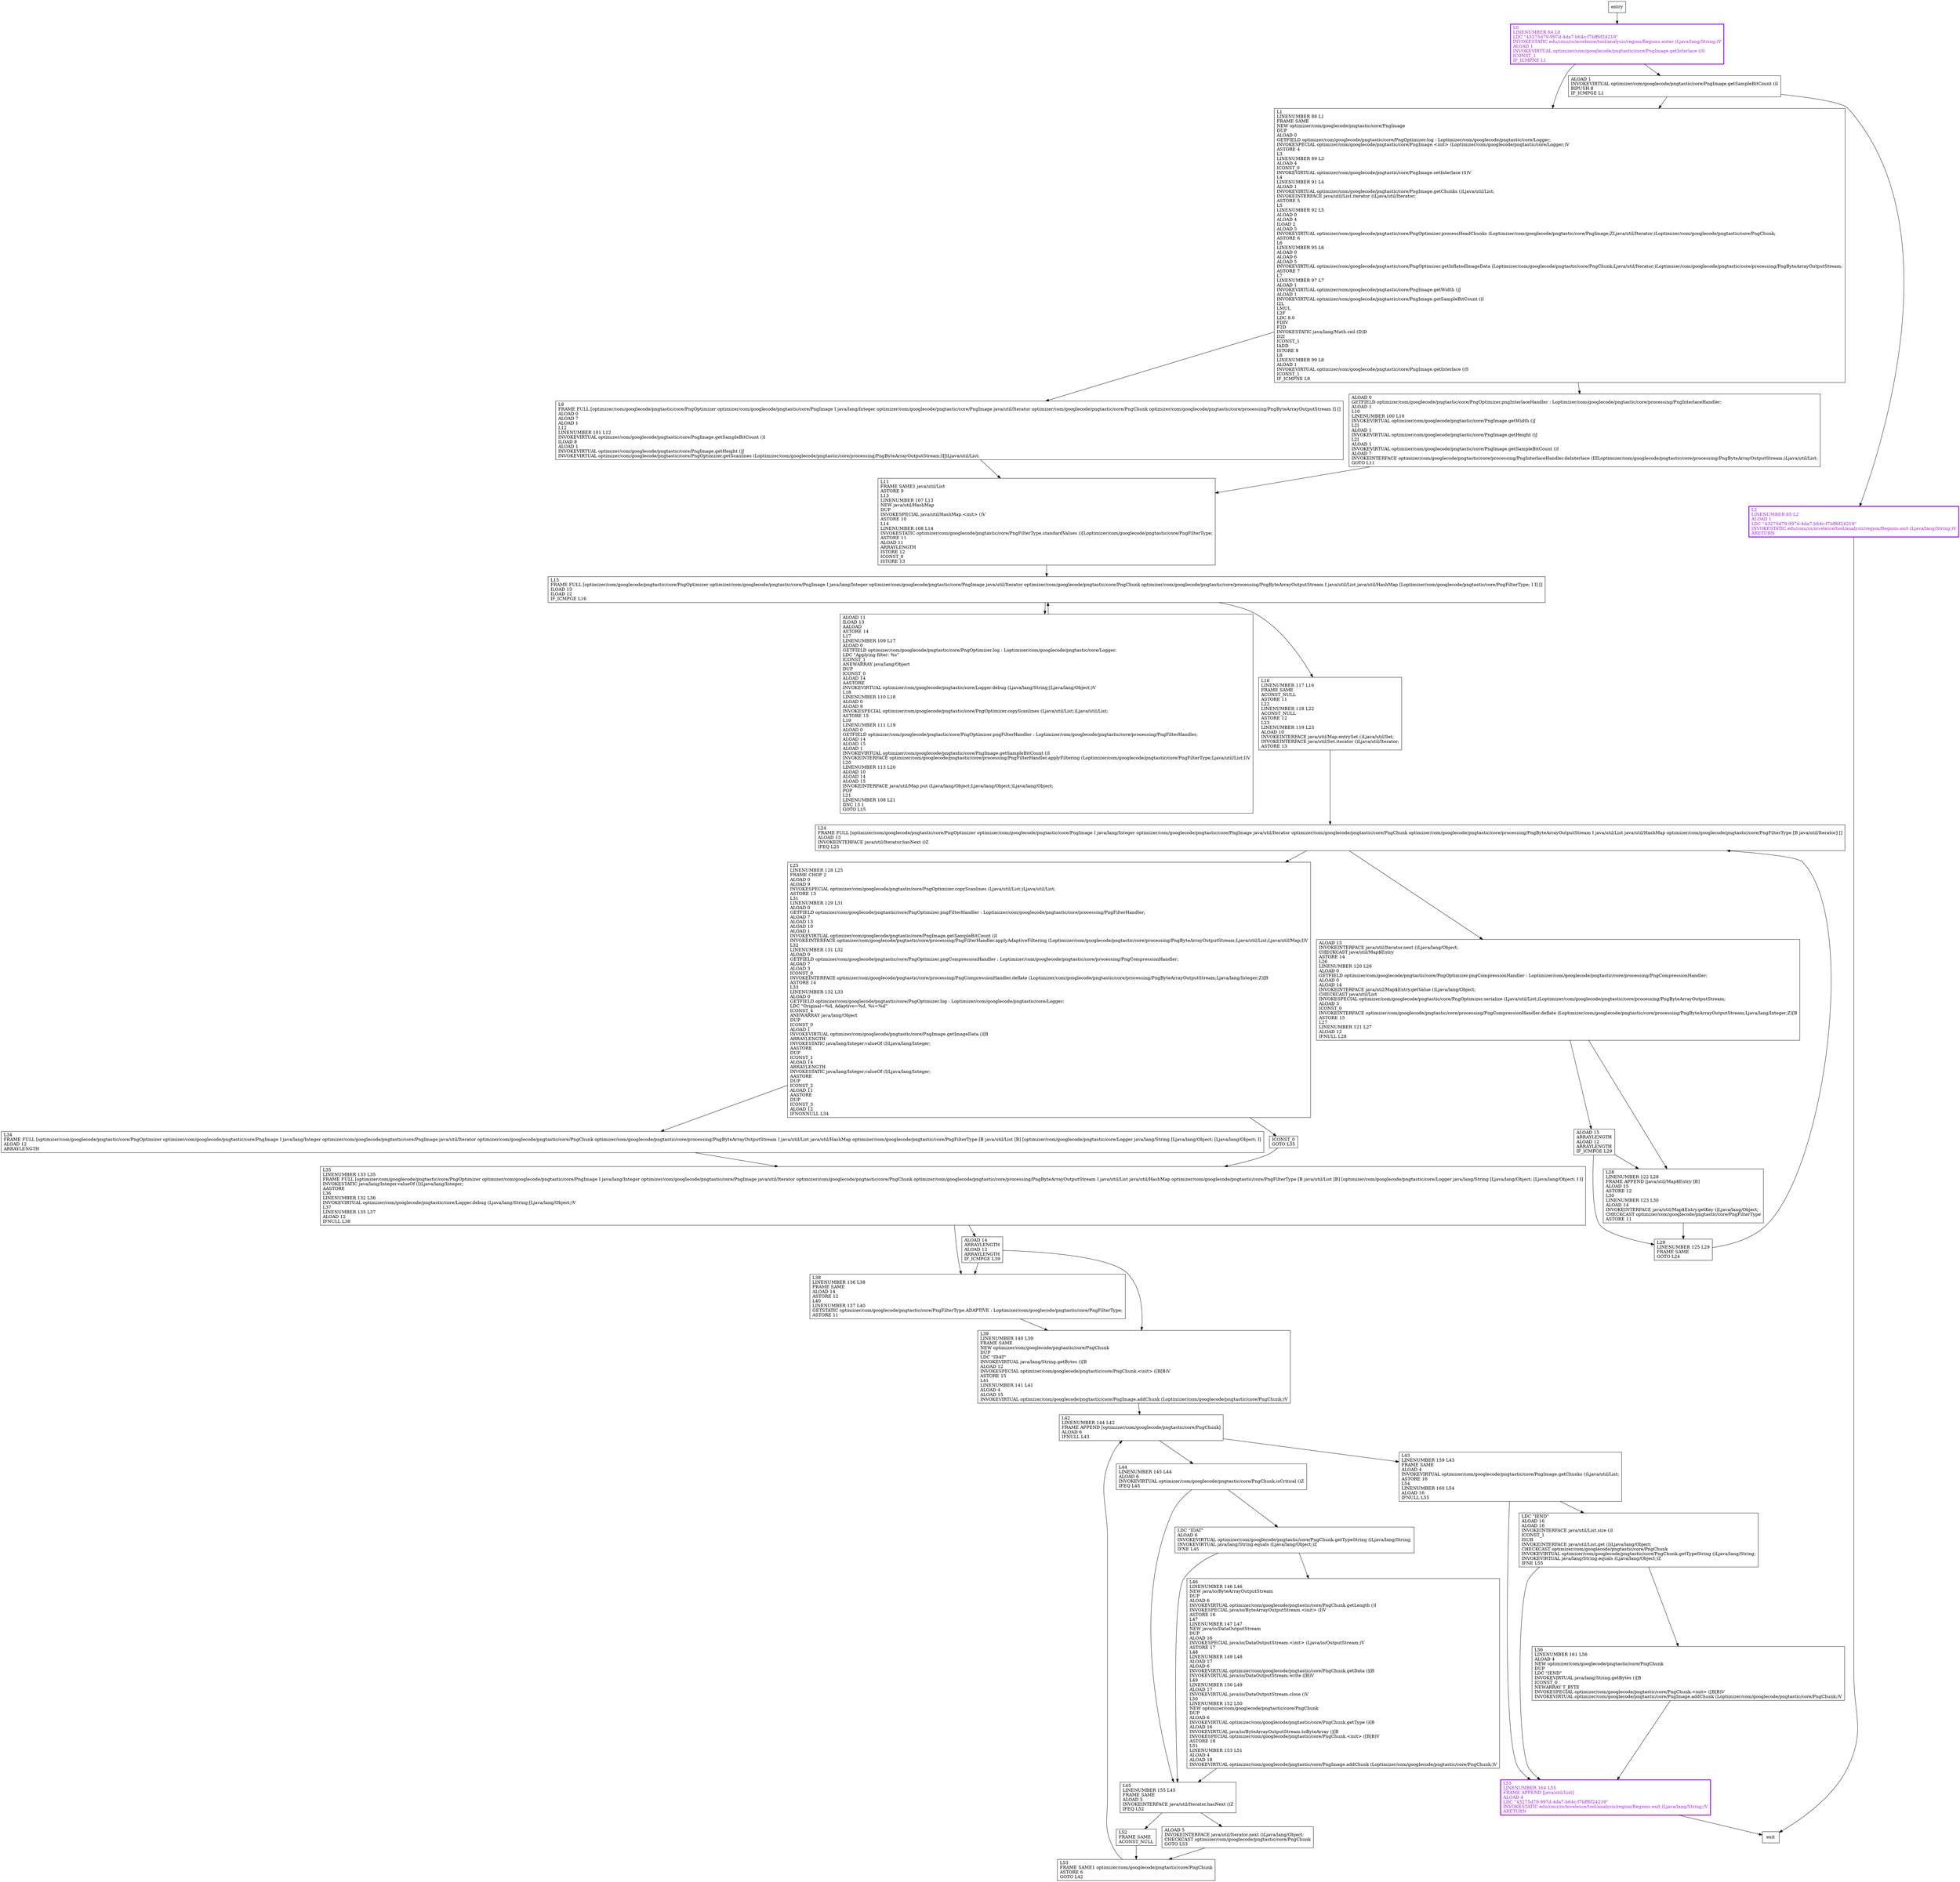 digraph optimize {
node [shape=record];
992494040 [label="L38\lLINENUMBER 136 L38\lFRAME SAME\lALOAD 14\lASTORE 12\lL40\lLINENUMBER 137 L40\lGETSTATIC optimizer/com/googlecode/pngtastic/core/PngFilterType.ADAPTIVE : Loptimizer/com/googlecode/pngtastic/core/PngFilterType;\lASTORE 11\l"];
1377429522 [label="L45\lLINENUMBER 155 L45\lFRAME SAME\lALOAD 5\lINVOKEINTERFACE java/util/Iterator.hasNext ()Z\lIFEQ L52\l"];
2086022988 [label="L53\lFRAME SAME1 optimizer/com/googlecode/pngtastic/core/PngChunk\lASTORE 6\lGOTO L42\l"];
419037499 [label="ALOAD 1\lINVOKEVIRTUAL optimizer/com/googlecode/pngtastic/core/PngImage.getSampleBitCount ()I\lBIPUSH 8\lIF_ICMPGE L1\l"];
694913435 [label="L52\lFRAME SAME\lACONST_NULL\l"];
209776406 [label="L24\lFRAME FULL [optimizer/com/googlecode/pngtastic/core/PngOptimizer optimizer/com/googlecode/pngtastic/core/PngImage I java/lang/Integer optimizer/com/googlecode/pngtastic/core/PngImage java/util/Iterator optimizer/com/googlecode/pngtastic/core/PngChunk optimizer/com/googlecode/pngtastic/core/processing/PngByteArrayOutputStream I java/util/List java/util/HashMap optimizer/com/googlecode/pngtastic/core/PngFilterType [B java/util/Iterator] []\lALOAD 13\lINVOKEINTERFACE java/util/Iterator.hasNext ()Z\lIFEQ L25\l"];
946743250 [label="L55\lLINENUMBER 164 L55\lFRAME APPEND [java/util/List]\lALOAD 4\lLDC \"43275d79-997d-4da7-b64c-f7bff6f24219\"\lINVOKESTATIC edu/cmu/cs/mvelezce/tool/analysis/region/Regions.exit (Ljava/lang/String;)V\lARETURN\l"];
989428677 [label="ALOAD 15\lARRAYLENGTH\lALOAD 12\lARRAYLENGTH\lIF_ICMPGE L29\l"];
138077395 [label="L34\lFRAME FULL [optimizer/com/googlecode/pngtastic/core/PngOptimizer optimizer/com/googlecode/pngtastic/core/PngImage I java/lang/Integer optimizer/com/googlecode/pngtastic/core/PngImage java/util/Iterator optimizer/com/googlecode/pngtastic/core/PngChunk optimizer/com/googlecode/pngtastic/core/processing/PngByteArrayOutputStream I java/util/List java/util/HashMap optimizer/com/googlecode/pngtastic/core/PngFilterType [B java/util/List [B] [optimizer/com/googlecode/pngtastic/core/Logger java/lang/String [Ljava/lang/Object; [Ljava/lang/Object; I]\lALOAD 12\lARRAYLENGTH\l"];
811327642 [label="L35\lLINENUMBER 133 L35\lFRAME FULL [optimizer/com/googlecode/pngtastic/core/PngOptimizer optimizer/com/googlecode/pngtastic/core/PngImage I java/lang/Integer optimizer/com/googlecode/pngtastic/core/PngImage java/util/Iterator optimizer/com/googlecode/pngtastic/core/PngChunk optimizer/com/googlecode/pngtastic/core/processing/PngByteArrayOutputStream I java/util/List java/util/HashMap optimizer/com/googlecode/pngtastic/core/PngFilterType [B java/util/List [B] [optimizer/com/googlecode/pngtastic/core/Logger java/lang/String [Ljava/lang/Object; [Ljava/lang/Object; I I]\lINVOKESTATIC java/lang/Integer.valueOf (I)Ljava/lang/Integer;\lAASTORE\lL36\lLINENUMBER 132 L36\lINVOKEVIRTUAL optimizer/com/googlecode/pngtastic/core/Logger.debug (Ljava/lang/String;[Ljava/lang/Object;)V\lL37\lLINENUMBER 135 L37\lALOAD 12\lIFNULL L38\l"];
2129138389 [label="L25\lLINENUMBER 128 L25\lFRAME CHOP 2\lALOAD 0\lALOAD 9\lINVOKESPECIAL optimizer/com/googlecode/pngtastic/core/PngOptimizer.copyScanlines (Ljava/util/List;)Ljava/util/List;\lASTORE 13\lL31\lLINENUMBER 129 L31\lALOAD 0\lGETFIELD optimizer/com/googlecode/pngtastic/core/PngOptimizer.pngFilterHandler : Loptimizer/com/googlecode/pngtastic/core/processing/PngFilterHandler;\lALOAD 7\lALOAD 13\lALOAD 10\lALOAD 1\lINVOKEVIRTUAL optimizer/com/googlecode/pngtastic/core/PngImage.getSampleBitCount ()I\lINVOKEINTERFACE optimizer/com/googlecode/pngtastic/core/processing/PngFilterHandler.applyAdaptiveFiltering (Loptimizer/com/googlecode/pngtastic/core/processing/PngByteArrayOutputStream;Ljava/util/List;Ljava/util/Map;I)V\lL32\lLINENUMBER 131 L32\lALOAD 0\lGETFIELD optimizer/com/googlecode/pngtastic/core/PngOptimizer.pngCompressionHandler : Loptimizer/com/googlecode/pngtastic/core/processing/PngCompressionHandler;\lALOAD 7\lALOAD 3\lICONST_0\lINVOKEINTERFACE optimizer/com/googlecode/pngtastic/core/processing/PngCompressionHandler.deflate (Loptimizer/com/googlecode/pngtastic/core/processing/PngByteArrayOutputStream;Ljava/lang/Integer;Z)[B\lASTORE 14\lL33\lLINENUMBER 132 L33\lALOAD 0\lGETFIELD optimizer/com/googlecode/pngtastic/core/PngOptimizer.log : Loptimizer/com/googlecode/pngtastic/core/Logger;\lLDC \"Original=%d, Adaptive=%d, %s=%d\"\lICONST_4\lANEWARRAY java/lang/Object\lDUP\lICONST_0\lALOAD 1\lINVOKEVIRTUAL optimizer/com/googlecode/pngtastic/core/PngImage.getImageData ()[B\lARRAYLENGTH\lINVOKESTATIC java/lang/Integer.valueOf (I)Ljava/lang/Integer;\lAASTORE\lDUP\lICONST_1\lALOAD 14\lARRAYLENGTH\lINVOKESTATIC java/lang/Integer.valueOf (I)Ljava/lang/Integer;\lAASTORE\lDUP\lICONST_2\lALOAD 11\lAASTORE\lDUP\lICONST_3\lALOAD 12\lIFNONNULL L34\l"];
1304189103 [label="L42\lLINENUMBER 144 L42\lFRAME APPEND [optimizer/com/googlecode/pngtastic/core/PngChunk]\lALOAD 6\lIFNULL L43\l"];
587560594 [label="ALOAD 13\lINVOKEINTERFACE java/util/Iterator.next ()Ljava/lang/Object;\lCHECKCAST java/util/Map$Entry\lASTORE 14\lL26\lLINENUMBER 120 L26\lALOAD 0\lGETFIELD optimizer/com/googlecode/pngtastic/core/PngOptimizer.pngCompressionHandler : Loptimizer/com/googlecode/pngtastic/core/processing/PngCompressionHandler;\lALOAD 0\lALOAD 14\lINVOKEINTERFACE java/util/Map$Entry.getValue ()Ljava/lang/Object;\lCHECKCAST java/util/List\lINVOKESPECIAL optimizer/com/googlecode/pngtastic/core/PngOptimizer.serialize (Ljava/util/List;)Loptimizer/com/googlecode/pngtastic/core/processing/PngByteArrayOutputStream;\lALOAD 3\lICONST_0\lINVOKEINTERFACE optimizer/com/googlecode/pngtastic/core/processing/PngCompressionHandler.deflate (Loptimizer/com/googlecode/pngtastic/core/processing/PngByteArrayOutputStream;Ljava/lang/Integer;Z)[B\lASTORE 15\lL27\lLINENUMBER 121 L27\lALOAD 12\lIFNULL L28\l"];
2031148364 [label="L39\lLINENUMBER 140 L39\lFRAME SAME\lNEW optimizer/com/googlecode/pngtastic/core/PngChunk\lDUP\lLDC \"IDAT\"\lINVOKEVIRTUAL java/lang/String.getBytes ()[B\lALOAD 12\lINVOKESPECIAL optimizer/com/googlecode/pngtastic/core/PngChunk.\<init\> ([B[B)V\lASTORE 15\lL41\lLINENUMBER 141 L41\lALOAD 4\lALOAD 15\lINVOKEVIRTUAL optimizer/com/googlecode/pngtastic/core/PngImage.addChunk (Loptimizer/com/googlecode/pngtastic/core/PngChunk;)V\l"];
799953857 [label="L16\lLINENUMBER 117 L16\lFRAME SAME\lACONST_NULL\lASTORE 11\lL22\lLINENUMBER 118 L22\lACONST_NULL\lASTORE 12\lL23\lLINENUMBER 119 L23\lALOAD 10\lINVOKEINTERFACE java/util/Map.entrySet ()Ljava/util/Set;\lINVOKEINTERFACE java/util/Set.iterator ()Ljava/util/Iterator;\lASTORE 13\l"];
875544028 [label="ALOAD 5\lINVOKEINTERFACE java/util/Iterator.next ()Ljava/lang/Object;\lCHECKCAST optimizer/com/googlecode/pngtastic/core/PngChunk\lGOTO L53\l"];
635216083 [label="L9\lFRAME FULL [optimizer/com/googlecode/pngtastic/core/PngOptimizer optimizer/com/googlecode/pngtastic/core/PngImage I java/lang/Integer optimizer/com/googlecode/pngtastic/core/PngImage java/util/Iterator optimizer/com/googlecode/pngtastic/core/PngChunk optimizer/com/googlecode/pngtastic/core/processing/PngByteArrayOutputStream I] []\lALOAD 0\lALOAD 7\lALOAD 1\lL12\lLINENUMBER 101 L12\lINVOKEVIRTUAL optimizer/com/googlecode/pngtastic/core/PngImage.getSampleBitCount ()I\lILOAD 8\lALOAD 1\lINVOKEVIRTUAL optimizer/com/googlecode/pngtastic/core/PngImage.getHeight ()J\lINVOKEVIRTUAL optimizer/com/googlecode/pngtastic/core/PngOptimizer.getScanlines (Loptimizer/com/googlecode/pngtastic/core/processing/PngByteArrayOutputStream;IIJ)Ljava/util/List;\l"];
1776434449 [label="L11\lFRAME SAME1 java/util/List\lASTORE 9\lL13\lLINENUMBER 107 L13\lNEW java/util/HashMap\lDUP\lINVOKESPECIAL java/util/HashMap.\<init\> ()V\lASTORE 10\lL14\lLINENUMBER 108 L14\lINVOKESTATIC optimizer/com/googlecode/pngtastic/core/PngFilterType.standardValues ()[Loptimizer/com/googlecode/pngtastic/core/PngFilterType;\lASTORE 11\lALOAD 11\lARRAYLENGTH\lISTORE 12\lICONST_0\lISTORE 13\l"];
1902554206 [label="LDC \"IEND\"\lALOAD 16\lALOAD 16\lINVOKEINTERFACE java/util/List.size ()I\lICONST_1\lISUB\lINVOKEINTERFACE java/util/List.get (I)Ljava/lang/Object;\lCHECKCAST optimizer/com/googlecode/pngtastic/core/PngChunk\lINVOKEVIRTUAL optimizer/com/googlecode/pngtastic/core/PngChunk.getTypeString ()Ljava/lang/String;\lINVOKEVIRTUAL java/lang/String.equals (Ljava/lang/Object;)Z\lIFNE L55\l"];
1870596169 [label="L44\lLINENUMBER 145 L44\lALOAD 6\lINVOKEVIRTUAL optimizer/com/googlecode/pngtastic/core/PngChunk.isCritical ()Z\lIFEQ L45\l"];
1693136402 [label="ALOAD 14\lARRAYLENGTH\lALOAD 12\lARRAYLENGTH\lIF_ICMPGE L39\l"];
204539414 [label="L1\lLINENUMBER 88 L1\lFRAME SAME\lNEW optimizer/com/googlecode/pngtastic/core/PngImage\lDUP\lALOAD 0\lGETFIELD optimizer/com/googlecode/pngtastic/core/PngOptimizer.log : Loptimizer/com/googlecode/pngtastic/core/Logger;\lINVOKESPECIAL optimizer/com/googlecode/pngtastic/core/PngImage.\<init\> (Loptimizer/com/googlecode/pngtastic/core/Logger;)V\lASTORE 4\lL3\lLINENUMBER 89 L3\lALOAD 4\lICONST_0\lINVOKEVIRTUAL optimizer/com/googlecode/pngtastic/core/PngImage.setInterlace (S)V\lL4\lLINENUMBER 91 L4\lALOAD 1\lINVOKEVIRTUAL optimizer/com/googlecode/pngtastic/core/PngImage.getChunks ()Ljava/util/List;\lINVOKEINTERFACE java/util/List.iterator ()Ljava/util/Iterator;\lASTORE 5\lL5\lLINENUMBER 92 L5\lALOAD 0\lALOAD 4\lILOAD 2\lALOAD 5\lINVOKEVIRTUAL optimizer/com/googlecode/pngtastic/core/PngOptimizer.processHeadChunks (Loptimizer/com/googlecode/pngtastic/core/PngImage;ZLjava/util/Iterator;)Loptimizer/com/googlecode/pngtastic/core/PngChunk;\lASTORE 6\lL6\lLINENUMBER 95 L6\lALOAD 0\lALOAD 6\lALOAD 5\lINVOKEVIRTUAL optimizer/com/googlecode/pngtastic/core/PngOptimizer.getInflatedImageData (Loptimizer/com/googlecode/pngtastic/core/PngChunk;Ljava/util/Iterator;)Loptimizer/com/googlecode/pngtastic/core/processing/PngByteArrayOutputStream;\lASTORE 7\lL7\lLINENUMBER 97 L7\lALOAD 1\lINVOKEVIRTUAL optimizer/com/googlecode/pngtastic/core/PngImage.getWidth ()J\lALOAD 1\lINVOKEVIRTUAL optimizer/com/googlecode/pngtastic/core/PngImage.getSampleBitCount ()I\lI2L\lLMUL\lL2F\lLDC 8.0\lFDIV\lF2D\lINVOKESTATIC java/lang/Math.ceil (D)D\lD2I\lICONST_1\lIADD\lISTORE 8\lL8\lLINENUMBER 99 L8\lALOAD 1\lINVOKEVIRTUAL optimizer/com/googlecode/pngtastic/core/PngImage.getInterlace ()S\lICONST_1\lIF_ICMPNE L9\l"];
79280373 [label="L29\lLINENUMBER 125 L29\lFRAME SAME\lGOTO L24\l"];
1044505434 [label="L46\lLINENUMBER 146 L46\lNEW java/io/ByteArrayOutputStream\lDUP\lALOAD 6\lINVOKEVIRTUAL optimizer/com/googlecode/pngtastic/core/PngChunk.getLength ()I\lINVOKESPECIAL java/io/ByteArrayOutputStream.\<init\> (I)V\lASTORE 16\lL47\lLINENUMBER 147 L47\lNEW java/io/DataOutputStream\lDUP\lALOAD 16\lINVOKESPECIAL java/io/DataOutputStream.\<init\> (Ljava/io/OutputStream;)V\lASTORE 17\lL48\lLINENUMBER 149 L48\lALOAD 17\lALOAD 6\lINVOKEVIRTUAL optimizer/com/googlecode/pngtastic/core/PngChunk.getData ()[B\lINVOKEVIRTUAL java/io/DataOutputStream.write ([B)V\lL49\lLINENUMBER 150 L49\lALOAD 17\lINVOKEVIRTUAL java/io/DataOutputStream.close ()V\lL50\lLINENUMBER 152 L50\lNEW optimizer/com/googlecode/pngtastic/core/PngChunk\lDUP\lALOAD 6\lINVOKEVIRTUAL optimizer/com/googlecode/pngtastic/core/PngChunk.getType ()[B\lALOAD 16\lINVOKEVIRTUAL java/io/ByteArrayOutputStream.toByteArray ()[B\lINVOKESPECIAL optimizer/com/googlecode/pngtastic/core/PngChunk.\<init\> ([B[B)V\lASTORE 18\lL51\lLINENUMBER 153 L51\lALOAD 4\lALOAD 18\lINVOKEVIRTUAL optimizer/com/googlecode/pngtastic/core/PngImage.addChunk (Loptimizer/com/googlecode/pngtastic/core/PngChunk;)V\l"];
1767746673 [label="L28\lLINENUMBER 122 L28\lFRAME APPEND [java/util/Map$Entry [B]\lALOAD 15\lASTORE 12\lL30\lLINENUMBER 123 L30\lALOAD 14\lINVOKEINTERFACE java/util/Map$Entry.getKey ()Ljava/lang/Object;\lCHECKCAST optimizer/com/googlecode/pngtastic/core/PngFilterType\lASTORE 11\l"];
379628996 [label="L43\lLINENUMBER 159 L43\lFRAME SAME\lALOAD 4\lINVOKEVIRTUAL optimizer/com/googlecode/pngtastic/core/PngImage.getChunks ()Ljava/util/List;\lASTORE 16\lL54\lLINENUMBER 160 L54\lALOAD 16\lIFNULL L55\l"];
1007141233 [label="L56\lLINENUMBER 161 L56\lALOAD 4\lNEW optimizer/com/googlecode/pngtastic/core/PngChunk\lDUP\lLDC \"IEND\"\lINVOKEVIRTUAL java/lang/String.getBytes ()[B\lICONST_0\lNEWARRAY T_BYTE\lINVOKESPECIAL optimizer/com/googlecode/pngtastic/core/PngChunk.\<init\> ([B[B)V\lINVOKEVIRTUAL optimizer/com/googlecode/pngtastic/core/PngImage.addChunk (Loptimizer/com/googlecode/pngtastic/core/PngChunk;)V\l"];
567874504 [label="ALOAD 0\lGETFIELD optimizer/com/googlecode/pngtastic/core/PngOptimizer.pngInterlaceHandler : Loptimizer/com/googlecode/pngtastic/core/processing/PngInterlaceHandler;\lALOAD 1\lL10\lLINENUMBER 100 L10\lINVOKEVIRTUAL optimizer/com/googlecode/pngtastic/core/PngImage.getWidth ()J\lL2I\lALOAD 1\lINVOKEVIRTUAL optimizer/com/googlecode/pngtastic/core/PngImage.getHeight ()J\lL2I\lALOAD 1\lINVOKEVIRTUAL optimizer/com/googlecode/pngtastic/core/PngImage.getSampleBitCount ()I\lALOAD 7\lINVOKEINTERFACE optimizer/com/googlecode/pngtastic/core/processing/PngInterlaceHandler.deInterlace (IIILoptimizer/com/googlecode/pngtastic/core/processing/PngByteArrayOutputStream;)Ljava/util/List;\lGOTO L11\l"];
655245350 [label="L0\lLINENUMBER 84 L0\lLDC \"43275d79-997d-4da7-b64c-f7bff6f24219\"\lINVOKESTATIC edu/cmu/cs/mvelezce/tool/analysis/region/Regions.enter (Ljava/lang/String;)V\lALOAD 1\lINVOKEVIRTUAL optimizer/com/googlecode/pngtastic/core/PngImage.getInterlace ()S\lICONST_1\lIF_ICMPNE L1\l"];
1887883669 [label="L2\lLINENUMBER 85 L2\lALOAD 1\lLDC \"43275d79-997d-4da7-b64c-f7bff6f24219\"\lINVOKESTATIC edu/cmu/cs/mvelezce/tool/analysis/region/Regions.exit (Ljava/lang/String;)V\lARETURN\l"];
1874109663 [label="ALOAD 11\lILOAD 13\lAALOAD\lASTORE 14\lL17\lLINENUMBER 109 L17\lALOAD 0\lGETFIELD optimizer/com/googlecode/pngtastic/core/PngOptimizer.log : Loptimizer/com/googlecode/pngtastic/core/Logger;\lLDC \"Applying filter: %s\"\lICONST_1\lANEWARRAY java/lang/Object\lDUP\lICONST_0\lALOAD 14\lAASTORE\lINVOKEVIRTUAL optimizer/com/googlecode/pngtastic/core/Logger.debug (Ljava/lang/String;[Ljava/lang/Object;)V\lL18\lLINENUMBER 110 L18\lALOAD 0\lALOAD 9\lINVOKESPECIAL optimizer/com/googlecode/pngtastic/core/PngOptimizer.copyScanlines (Ljava/util/List;)Ljava/util/List;\lASTORE 15\lL19\lLINENUMBER 111 L19\lALOAD 0\lGETFIELD optimizer/com/googlecode/pngtastic/core/PngOptimizer.pngFilterHandler : Loptimizer/com/googlecode/pngtastic/core/processing/PngFilterHandler;\lALOAD 14\lALOAD 15\lALOAD 1\lINVOKEVIRTUAL optimizer/com/googlecode/pngtastic/core/PngImage.getSampleBitCount ()I\lINVOKEINTERFACE optimizer/com/googlecode/pngtastic/core/processing/PngFilterHandler.applyFiltering (Loptimizer/com/googlecode/pngtastic/core/PngFilterType;Ljava/util/List;I)V\lL20\lLINENUMBER 113 L20\lALOAD 10\lALOAD 14\lALOAD 15\lINVOKEINTERFACE java/util/Map.put (Ljava/lang/Object;Ljava/lang/Object;)Ljava/lang/Object;\lPOP\lL21\lLINENUMBER 108 L21\lIINC 13 1\lGOTO L15\l"];
2045546818 [label="ICONST_0\lGOTO L35\l"];
102415794 [label="L15\lFRAME FULL [optimizer/com/googlecode/pngtastic/core/PngOptimizer optimizer/com/googlecode/pngtastic/core/PngImage I java/lang/Integer optimizer/com/googlecode/pngtastic/core/PngImage java/util/Iterator optimizer/com/googlecode/pngtastic/core/PngChunk optimizer/com/googlecode/pngtastic/core/processing/PngByteArrayOutputStream I java/util/List java/util/HashMap [Loptimizer/com/googlecode/pngtastic/core/PngFilterType; I I] []\lILOAD 13\lILOAD 12\lIF_ICMPGE L16\l"];
765244832 [label="LDC \"IDAT\"\lALOAD 6\lINVOKEVIRTUAL optimizer/com/googlecode/pngtastic/core/PngChunk.getTypeString ()Ljava/lang/String;\lINVOKEVIRTUAL java/lang/String.equals (Ljava/lang/Object;)Z\lIFNE L45\l"];
entry;
exit;
992494040 -> 2031148364;
1377429522 -> 694913435;
1377429522 -> 875544028;
2086022988 -> 1304189103;
419037499 -> 1887883669;
419037499 -> 204539414;
694913435 -> 2086022988;
209776406 -> 2129138389;
209776406 -> 587560594;
946743250 -> exit;
989428677 -> 79280373;
989428677 -> 1767746673;
138077395 -> 811327642;
811327642 -> 992494040;
811327642 -> 1693136402;
2129138389 -> 2045546818;
2129138389 -> 138077395;
1304189103 -> 1870596169;
1304189103 -> 379628996;
587560594 -> 1767746673;
587560594 -> 989428677;
2031148364 -> 1304189103;
799953857 -> 209776406;
875544028 -> 2086022988;
635216083 -> 1776434449;
1776434449 -> 102415794;
1902554206 -> 1007141233;
1902554206 -> 946743250;
1870596169 -> 1377429522;
1870596169 -> 765244832;
1693136402 -> 992494040;
1693136402 -> 2031148364;
204539414 -> 567874504;
204539414 -> 635216083;
79280373 -> 209776406;
1044505434 -> 1377429522;
1767746673 -> 79280373;
379628996 -> 1902554206;
379628996 -> 946743250;
1007141233 -> 946743250;
567874504 -> 1776434449;
655245350 -> 204539414;
655245350 -> 419037499;
1887883669 -> exit;
entry -> 655245350;
1874109663 -> 102415794;
2045546818 -> 811327642;
102415794 -> 1874109663;
102415794 -> 799953857;
765244832 -> 1377429522;
765244832 -> 1044505434;
1887883669[fontcolor="purple", penwidth=3, color="purple"];
946743250[fontcolor="purple", penwidth=3, color="purple"];
655245350[fontcolor="purple", penwidth=3, color="purple"];
}

